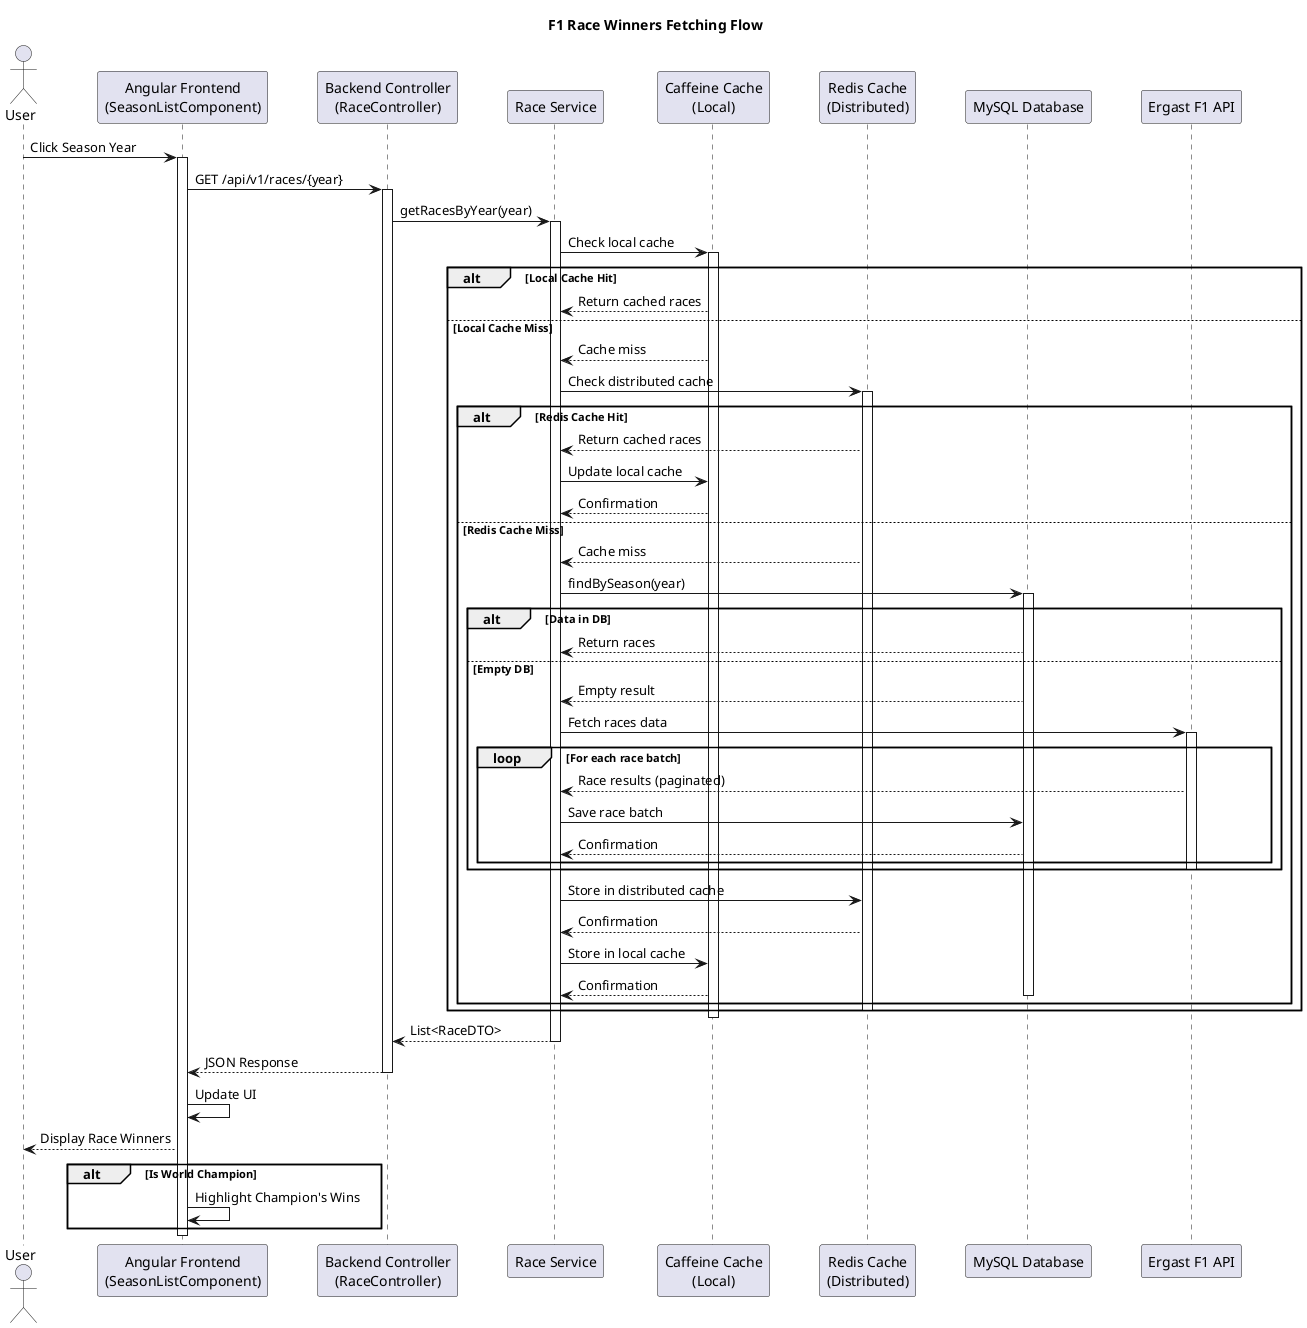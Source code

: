 @startuml Fetch Race Winners Flow

skinparam BoxPadding 10
skinparam ParticipantPadding 20

title F1 Race Winners Fetching Flow

actor User
participant "Angular Frontend\n(SeasonListComponent)" as Frontend
participant "Backend Controller\n(RaceController)" as Controller
participant "Race Service" as Service
participant "Caffeine Cache\n(Local)" as LocalCache
participant "Redis Cache\n(Distributed)" as Redis
participant "MySQL Database" as DB
participant "Ergast F1 API" as ExternalAPI

User -> Frontend: Click Season Year
activate Frontend

Frontend -> Controller: GET /api/v1/races/{year}
activate Controller

Controller -> Service: getRacesByYear(year)
activate Service

Service -> LocalCache: Check local cache
activate LocalCache

alt Local Cache Hit
    LocalCache --> Service: Return cached races
else Local Cache Miss
    LocalCache --> Service: Cache miss
    Service -> Redis: Check distributed cache
    activate Redis

    alt Redis Cache Hit
        Redis --> Service: Return cached races
        Service -> LocalCache: Update local cache
        LocalCache --> Service: Confirmation
    else Redis Cache Miss
        Redis --> Service: Cache miss
        Service -> DB: findBySeason(year)
        activate DB
        
        alt Data in DB
            DB --> Service: Return races
        else Empty DB
            DB --> Service: Empty result
            Service -> ExternalAPI: Fetch races data
            activate ExternalAPI
            
            loop For each race batch
                ExternalAPI --> Service: Race results (paginated)
                Service -> DB: Save race batch
                DB --> Service: Confirmation
            end
            
            deactivate ExternalAPI
        end
        
        Service -> Redis: Store in distributed cache
        Redis --> Service: Confirmation
        Service -> LocalCache: Store in local cache
        LocalCache --> Service: Confirmation
        deactivate DB
    end
    deactivate Redis
end

deactivate LocalCache

Service --> Controller: List<RaceDTO>
deactivate Service

Controller --> Frontend: JSON Response
deactivate Controller

Frontend -> Frontend: Update UI
Frontend --> User: Display Race Winners

alt Is World Champion
    Frontend -> Frontend: Highlight Champion's Wins
end

deactivate Frontend

@enduml 